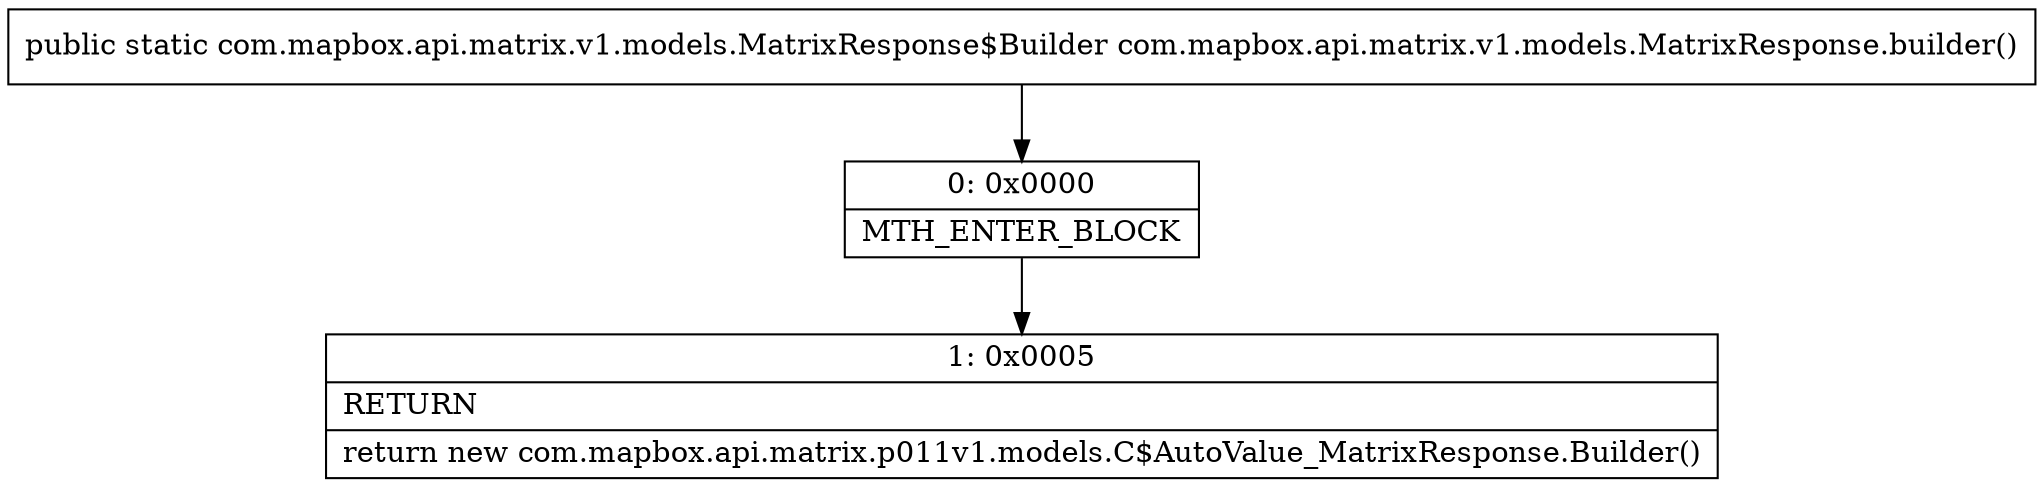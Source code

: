 digraph "CFG forcom.mapbox.api.matrix.v1.models.MatrixResponse.builder()Lcom\/mapbox\/api\/matrix\/v1\/models\/MatrixResponse$Builder;" {
Node_0 [shape=record,label="{0\:\ 0x0000|MTH_ENTER_BLOCK\l}"];
Node_1 [shape=record,label="{1\:\ 0x0005|RETURN\l|return new com.mapbox.api.matrix.p011v1.models.C$AutoValue_MatrixResponse.Builder()\l}"];
MethodNode[shape=record,label="{public static com.mapbox.api.matrix.v1.models.MatrixResponse$Builder com.mapbox.api.matrix.v1.models.MatrixResponse.builder() }"];
MethodNode -> Node_0;
Node_0 -> Node_1;
}

